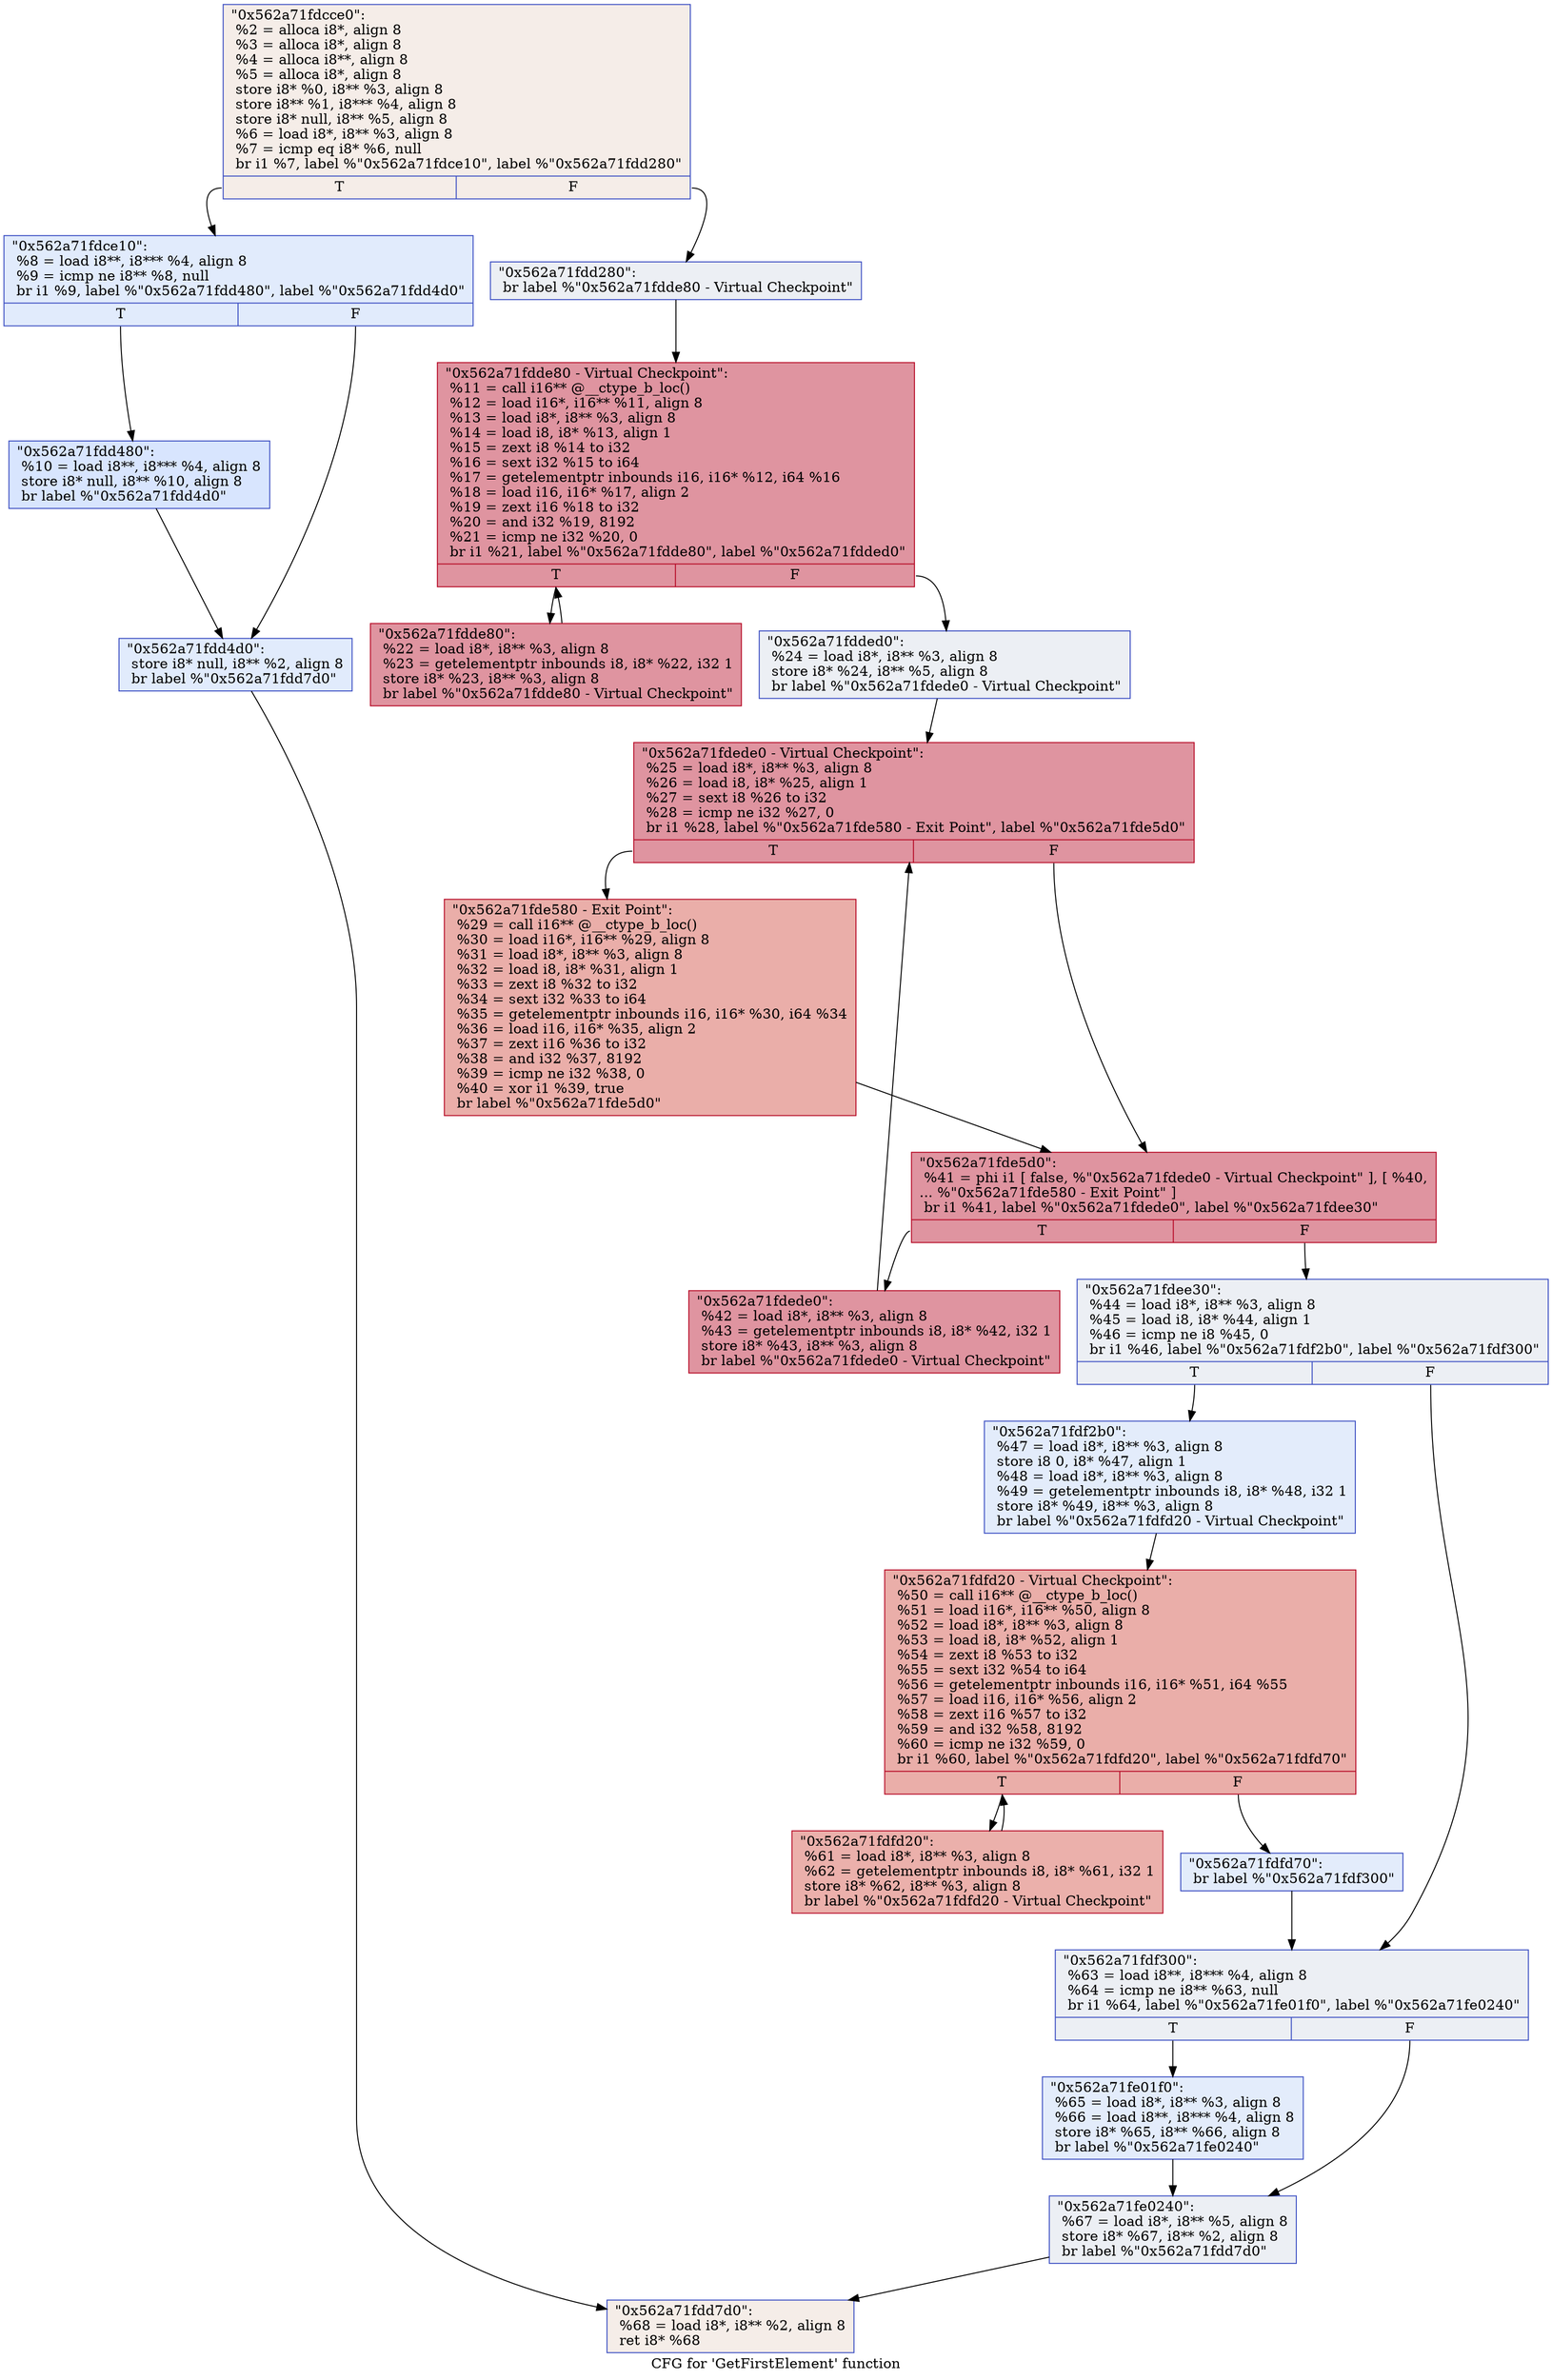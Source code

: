 digraph "CFG for 'GetFirstElement' function" {
	label="CFG for 'GetFirstElement' function";

	Node0x562a71fdcce0 [shape=record,color="#3d50c3ff", style=filled, fillcolor="#e8d6cc70",label="{\"0x562a71fdcce0\":\l  %2 = alloca i8*, align 8\l  %3 = alloca i8*, align 8\l  %4 = alloca i8**, align 8\l  %5 = alloca i8*, align 8\l  store i8* %0, i8** %3, align 8\l  store i8** %1, i8*** %4, align 8\l  store i8* null, i8** %5, align 8\l  %6 = load i8*, i8** %3, align 8\l  %7 = icmp eq i8* %6, null\l  br i1 %7, label %\"0x562a71fdce10\", label %\"0x562a71fdd280\"\l|{<s0>T|<s1>F}}"];
	Node0x562a71fdcce0:s0 -> Node0x562a71fdce10;
	Node0x562a71fdcce0:s1 -> Node0x562a71fdd280;
	Node0x562a71fdce10 [shape=record,color="#3d50c3ff", style=filled, fillcolor="#bbd1f870",label="{\"0x562a71fdce10\":                                 \l  %8 = load i8**, i8*** %4, align 8\l  %9 = icmp ne i8** %8, null\l  br i1 %9, label %\"0x562a71fdd480\", label %\"0x562a71fdd4d0\"\l|{<s0>T|<s1>F}}"];
	Node0x562a71fdce10:s0 -> Node0x562a71fdd480;
	Node0x562a71fdce10:s1 -> Node0x562a71fdd4d0;
	Node0x562a71fdd480 [shape=record,color="#3d50c3ff", style=filled, fillcolor="#a7c5fe70",label="{\"0x562a71fdd480\":                                 \l  %10 = load i8**, i8*** %4, align 8\l  store i8* null, i8** %10, align 8\l  br label %\"0x562a71fdd4d0\"\l}"];
	Node0x562a71fdd480 -> Node0x562a71fdd4d0;
	Node0x562a71fdd4d0 [shape=record,color="#3d50c3ff", style=filled, fillcolor="#bbd1f870",label="{\"0x562a71fdd4d0\":                                 \l  store i8* null, i8** %2, align 8\l  br label %\"0x562a71fdd7d0\"\l}"];
	Node0x562a71fdd4d0 -> Node0x562a71fdd7d0;
	Node0x562a71fdd280 [shape=record,color="#3d50c3ff", style=filled, fillcolor="#d4dbe670",label="{\"0x562a71fdd280\":                                 \l  br label %\"0x562a71fdde80 - Virtual Checkpoint\"\l}"];
	Node0x562a71fdd280 -> Node0x562a71fdd890;
	Node0x562a71fdd890 [shape=record,color="#b70d28ff", style=filled, fillcolor="#b70d2870",label="{\"0x562a71fdde80 - Virtual Checkpoint\":            \l  %11 = call i16** @__ctype_b_loc()\l  %12 = load i16*, i16** %11, align 8\l  %13 = load i8*, i8** %3, align 8\l  %14 = load i8, i8* %13, align 1\l  %15 = zext i8 %14 to i32\l  %16 = sext i32 %15 to i64\l  %17 = getelementptr inbounds i16, i16* %12, i64 %16\l  %18 = load i16, i16* %17, align 2\l  %19 = zext i16 %18 to i32\l  %20 = and i32 %19, 8192\l  %21 = icmp ne i32 %20, 0\l  br i1 %21, label %\"0x562a71fdde80\", label %\"0x562a71fdded0\"\l|{<s0>T|<s1>F}}"];
	Node0x562a71fdd890:s0 -> Node0x562a71fdde80;
	Node0x562a71fdd890:s1 -> Node0x562a71fdded0;
	Node0x562a71fdde80 [shape=record,color="#b70d28ff", style=filled, fillcolor="#b70d2870",label="{\"0x562a71fdde80\":                                 \l  %22 = load i8*, i8** %3, align 8\l  %23 = getelementptr inbounds i8, i8* %22, i32 1\l  store i8* %23, i8** %3, align 8\l  br label %\"0x562a71fdde80 - Virtual Checkpoint\"\l}"];
	Node0x562a71fdde80 -> Node0x562a71fdd890;
	Node0x562a71fdded0 [shape=record,color="#3d50c3ff", style=filled, fillcolor="#d4dbe670",label="{\"0x562a71fdded0\":                                 \l  %24 = load i8*, i8** %3, align 8\l  store i8* %24, i8** %5, align 8\l  br label %\"0x562a71fdede0 - Virtual Checkpoint\"\l}"];
	Node0x562a71fdded0 -> Node0x562a71fde2e0;
	Node0x562a71fde2e0 [shape=record,color="#b70d28ff", style=filled, fillcolor="#b70d2870",label="{\"0x562a71fdede0 - Virtual Checkpoint\":            \l  %25 = load i8*, i8** %3, align 8\l  %26 = load i8, i8* %25, align 1\l  %27 = sext i8 %26 to i32\l  %28 = icmp ne i32 %27, 0\l  br i1 %28, label %\"0x562a71fde580 - Exit Point\", label %\"0x562a71fde5d0\"\l|{<s0>T|<s1>F}}"];
	Node0x562a71fde2e0:s0 -> Node0x562a71fde580;
	Node0x562a71fde2e0:s1 -> Node0x562a71fde5d0;
	Node0x562a71fde580 [shape=record,color="#b70d28ff", style=filled, fillcolor="#d0473d70",label="{\"0x562a71fde580 - Exit Point\":                    \l  %29 = call i16** @__ctype_b_loc()\l  %30 = load i16*, i16** %29, align 8\l  %31 = load i8*, i8** %3, align 8\l  %32 = load i8, i8* %31, align 1\l  %33 = zext i8 %32 to i32\l  %34 = sext i32 %33 to i64\l  %35 = getelementptr inbounds i16, i16* %30, i64 %34\l  %36 = load i16, i16* %35, align 2\l  %37 = zext i16 %36 to i32\l  %38 = and i32 %37, 8192\l  %39 = icmp ne i32 %38, 0\l  %40 = xor i1 %39, true\l  br label %\"0x562a71fde5d0\"\l}"];
	Node0x562a71fde580 -> Node0x562a71fde5d0;
	Node0x562a71fde5d0 [shape=record,color="#b70d28ff", style=filled, fillcolor="#b70d2870",label="{\"0x562a71fde5d0\":                                 \l  %41 = phi i1 [ false, %\"0x562a71fdede0 - Virtual Checkpoint\" ], [ %40,\l... %\"0x562a71fde580 - Exit Point\" ]\l  br i1 %41, label %\"0x562a71fdede0\", label %\"0x562a71fdee30\"\l|{<s0>T|<s1>F}}"];
	Node0x562a71fde5d0:s0 -> Node0x562a71fdede0;
	Node0x562a71fde5d0:s1 -> Node0x562a71fdee30;
	Node0x562a71fdede0 [shape=record,color="#b70d28ff", style=filled, fillcolor="#b70d2870",label="{\"0x562a71fdede0\":                                 \l  %42 = load i8*, i8** %3, align 8\l  %43 = getelementptr inbounds i8, i8* %42, i32 1\l  store i8* %43, i8** %3, align 8\l  br label %\"0x562a71fdede0 - Virtual Checkpoint\"\l}"];
	Node0x562a71fdede0 -> Node0x562a71fde2e0;
	Node0x562a71fdee30 [shape=record,color="#3d50c3ff", style=filled, fillcolor="#d4dbe670",label="{\"0x562a71fdee30\":                                 \l  %44 = load i8*, i8** %3, align 8\l  %45 = load i8, i8* %44, align 1\l  %46 = icmp ne i8 %45, 0\l  br i1 %46, label %\"0x562a71fdf2b0\", label %\"0x562a71fdf300\"\l|{<s0>T|<s1>F}}"];
	Node0x562a71fdee30:s0 -> Node0x562a71fdf2b0;
	Node0x562a71fdee30:s1 -> Node0x562a71fdf300;
	Node0x562a71fdf2b0 [shape=record,color="#3d50c3ff", style=filled, fillcolor="#bfd3f670",label="{\"0x562a71fdf2b0\":                                 \l  %47 = load i8*, i8** %3, align 8\l  store i8 0, i8* %47, align 1\l  %48 = load i8*, i8** %3, align 8\l  %49 = getelementptr inbounds i8, i8* %48, i32 1\l  store i8* %49, i8** %3, align 8\l  br label %\"0x562a71fdfd20 - Virtual Checkpoint\"\l}"];
	Node0x562a71fdf2b0 -> Node0x562a71fdf6a0;
	Node0x562a71fdf6a0 [shape=record,color="#b70d28ff", style=filled, fillcolor="#d0473d70",label="{\"0x562a71fdfd20 - Virtual Checkpoint\":            \l  %50 = call i16** @__ctype_b_loc()\l  %51 = load i16*, i16** %50, align 8\l  %52 = load i8*, i8** %3, align 8\l  %53 = load i8, i8* %52, align 1\l  %54 = zext i8 %53 to i32\l  %55 = sext i32 %54 to i64\l  %56 = getelementptr inbounds i16, i16* %51, i64 %55\l  %57 = load i16, i16* %56, align 2\l  %58 = zext i16 %57 to i32\l  %59 = and i32 %58, 8192\l  %60 = icmp ne i32 %59, 0\l  br i1 %60, label %\"0x562a71fdfd20\", label %\"0x562a71fdfd70\"\l|{<s0>T|<s1>F}}"];
	Node0x562a71fdf6a0:s0 -> Node0x562a71fdfd20;
	Node0x562a71fdf6a0:s1 -> Node0x562a71fdfd70;
	Node0x562a71fdfd20 [shape=record,color="#b70d28ff", style=filled, fillcolor="#d24b4070",label="{\"0x562a71fdfd20\":                                 \l  %61 = load i8*, i8** %3, align 8\l  %62 = getelementptr inbounds i8, i8* %61, i32 1\l  store i8* %62, i8** %3, align 8\l  br label %\"0x562a71fdfd20 - Virtual Checkpoint\"\l}"];
	Node0x562a71fdfd20 -> Node0x562a71fdf6a0;
	Node0x562a71fdfd70 [shape=record,color="#3d50c3ff", style=filled, fillcolor="#bfd3f670",label="{\"0x562a71fdfd70\":                                 \l  br label %\"0x562a71fdf300\"\l}"];
	Node0x562a71fdfd70 -> Node0x562a71fdf300;
	Node0x562a71fdf300 [shape=record,color="#3d50c3ff", style=filled, fillcolor="#d4dbe670",label="{\"0x562a71fdf300\":                                 \l  %63 = load i8**, i8*** %4, align 8\l  %64 = icmp ne i8** %63, null\l  br i1 %64, label %\"0x562a71fe01f0\", label %\"0x562a71fe0240\"\l|{<s0>T|<s1>F}}"];
	Node0x562a71fdf300:s0 -> Node0x562a71fe01f0;
	Node0x562a71fdf300:s1 -> Node0x562a71fe0240;
	Node0x562a71fe01f0 [shape=record,color="#3d50c3ff", style=filled, fillcolor="#bfd3f670",label="{\"0x562a71fe01f0\":                                 \l  %65 = load i8*, i8** %3, align 8\l  %66 = load i8**, i8*** %4, align 8\l  store i8* %65, i8** %66, align 8\l  br label %\"0x562a71fe0240\"\l}"];
	Node0x562a71fe01f0 -> Node0x562a71fe0240;
	Node0x562a71fe0240 [shape=record,color="#3d50c3ff", style=filled, fillcolor="#d4dbe670",label="{\"0x562a71fe0240\":                                 \l  %67 = load i8*, i8** %5, align 8\l  store i8* %67, i8** %2, align 8\l  br label %\"0x562a71fdd7d0\"\l}"];
	Node0x562a71fe0240 -> Node0x562a71fdd7d0;
	Node0x562a71fdd7d0 [shape=record,color="#3d50c3ff", style=filled, fillcolor="#e8d6cc70",label="{\"0x562a71fdd7d0\":                                 \l  %68 = load i8*, i8** %2, align 8\l  ret i8* %68\l}"];
}
